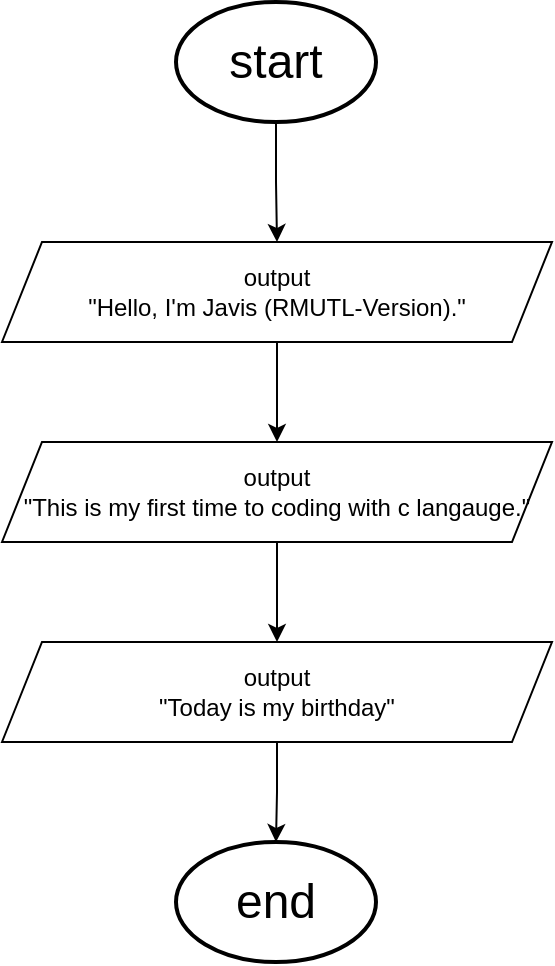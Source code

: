 <mxfile version="25.0.3">
  <diagram name="Page-1" id="IyNwyJPF4HEOnhyWHYYz">
    <mxGraphModel dx="1434" dy="746" grid="1" gridSize="10" guides="1" tooltips="1" connect="1" arrows="1" fold="1" page="1" pageScale="1" pageWidth="850" pageHeight="1100" math="0" shadow="0">
      <root>
        <mxCell id="0" />
        <mxCell id="1" parent="0" />
        <mxCell id="OSrEMC_lmFXIZ87px2Ow-6" style="edgeStyle=orthogonalEdgeStyle;rounded=0;orthogonalLoop=1;jettySize=auto;html=1;entryX=0.5;entryY=0;entryDx=0;entryDy=0;" edge="1" parent="1" source="OSrEMC_lmFXIZ87px2Ow-1" target="OSrEMC_lmFXIZ87px2Ow-3">
          <mxGeometry relative="1" as="geometry" />
        </mxCell>
        <mxCell id="OSrEMC_lmFXIZ87px2Ow-1" value="&lt;font style=&quot;font-size: 24px;&quot;&gt;start&lt;/font&gt;" style="strokeWidth=2;html=1;shape=mxgraph.flowchart.start_1;whiteSpace=wrap;" vertex="1" parent="1">
          <mxGeometry x="375" y="40" width="100" height="60" as="geometry" />
        </mxCell>
        <mxCell id="OSrEMC_lmFXIZ87px2Ow-2" value="&lt;font style=&quot;font-size: 24px;&quot;&gt;end&lt;/font&gt;" style="strokeWidth=2;html=1;shape=mxgraph.flowchart.start_1;whiteSpace=wrap;" vertex="1" parent="1">
          <mxGeometry x="375" y="460" width="100" height="60" as="geometry" />
        </mxCell>
        <mxCell id="OSrEMC_lmFXIZ87px2Ow-7" style="edgeStyle=orthogonalEdgeStyle;rounded=0;orthogonalLoop=1;jettySize=auto;html=1;entryX=0.5;entryY=0;entryDx=0;entryDy=0;" edge="1" parent="1" source="OSrEMC_lmFXIZ87px2Ow-3" target="OSrEMC_lmFXIZ87px2Ow-4">
          <mxGeometry relative="1" as="geometry" />
        </mxCell>
        <mxCell id="OSrEMC_lmFXIZ87px2Ow-3" value="output&lt;br&gt;&quot;Hello, I&#39;m Javis (RMUTL-Version).&quot;" style="shape=parallelogram;perimeter=parallelogramPerimeter;whiteSpace=wrap;html=1;fixedSize=1;" vertex="1" parent="1">
          <mxGeometry x="288" y="160" width="275" height="50" as="geometry" />
        </mxCell>
        <mxCell id="OSrEMC_lmFXIZ87px2Ow-8" style="edgeStyle=orthogonalEdgeStyle;rounded=0;orthogonalLoop=1;jettySize=auto;html=1;entryX=0.5;entryY=0;entryDx=0;entryDy=0;" edge="1" parent="1" source="OSrEMC_lmFXIZ87px2Ow-4" target="OSrEMC_lmFXIZ87px2Ow-5">
          <mxGeometry relative="1" as="geometry" />
        </mxCell>
        <mxCell id="OSrEMC_lmFXIZ87px2Ow-4" value="output&lt;br&gt;&quot;This is my first time to coding with c langauge.&quot;" style="shape=parallelogram;perimeter=parallelogramPerimeter;whiteSpace=wrap;html=1;fixedSize=1;" vertex="1" parent="1">
          <mxGeometry x="288" y="260" width="275" height="50" as="geometry" />
        </mxCell>
        <mxCell id="OSrEMC_lmFXIZ87px2Ow-5" value="output&lt;br&gt;&quot;Today is my birthday&quot;" style="shape=parallelogram;perimeter=parallelogramPerimeter;whiteSpace=wrap;html=1;fixedSize=1;" vertex="1" parent="1">
          <mxGeometry x="288" y="360" width="275" height="50" as="geometry" />
        </mxCell>
        <mxCell id="OSrEMC_lmFXIZ87px2Ow-9" style="edgeStyle=orthogonalEdgeStyle;rounded=0;orthogonalLoop=1;jettySize=auto;html=1;entryX=0.5;entryY=0;entryDx=0;entryDy=0;entryPerimeter=0;" edge="1" parent="1" source="OSrEMC_lmFXIZ87px2Ow-5" target="OSrEMC_lmFXIZ87px2Ow-2">
          <mxGeometry relative="1" as="geometry" />
        </mxCell>
      </root>
    </mxGraphModel>
  </diagram>
</mxfile>
